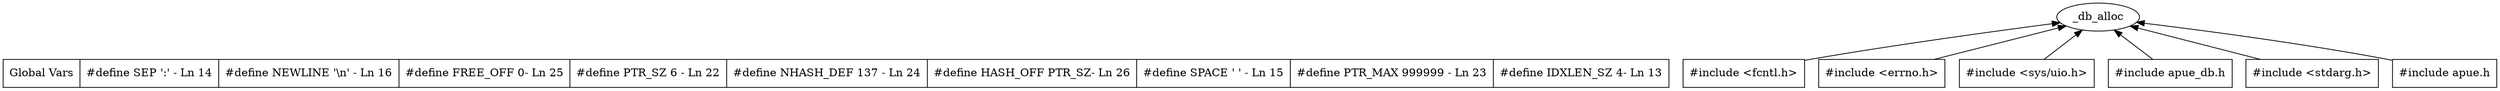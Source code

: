 digraph {
	graph [rankdir=BT];
	Globals	 [label="Global Vars|#define SEP ':' - Ln 14|#define NEWLINE     '\\n' - Ln 16|#define FREE_OFF      0	- Ln 25|#define PTR_SZ        6	 - \
Ln 22|#define NHASH_DEF	 137	 - Ln 24|#define HASH_OFF PTR_SZ	- Ln 26|#define SPACE       ' '	 - Ln 15|#define PTR_MAX  999999	 \
- Ln 23|#define IDXLEN_SZ	   4	- Ln 13",
		shape=record];
	3	 [label="#include <fcntl.h>",
		shape=rectangle];
	3 -> _db_alloc;
	5	 [label="#include <errno.h>",
		shape=rectangle];
	5 -> _db_alloc;
	6	 [label="#include <sys/uio.h>",
		shape=rectangle];
	6 -> _db_alloc;
	2	 [label="#include apue_db.h",
		shape=rectangle];
	2 -> _db_alloc;
	4	 [label="#include <stdarg.h>",
		shape=rectangle];
	4 -> _db_alloc;
	1	 [label="#include apue.h",
		shape=rectangle];
	1 -> _db_alloc;
}
